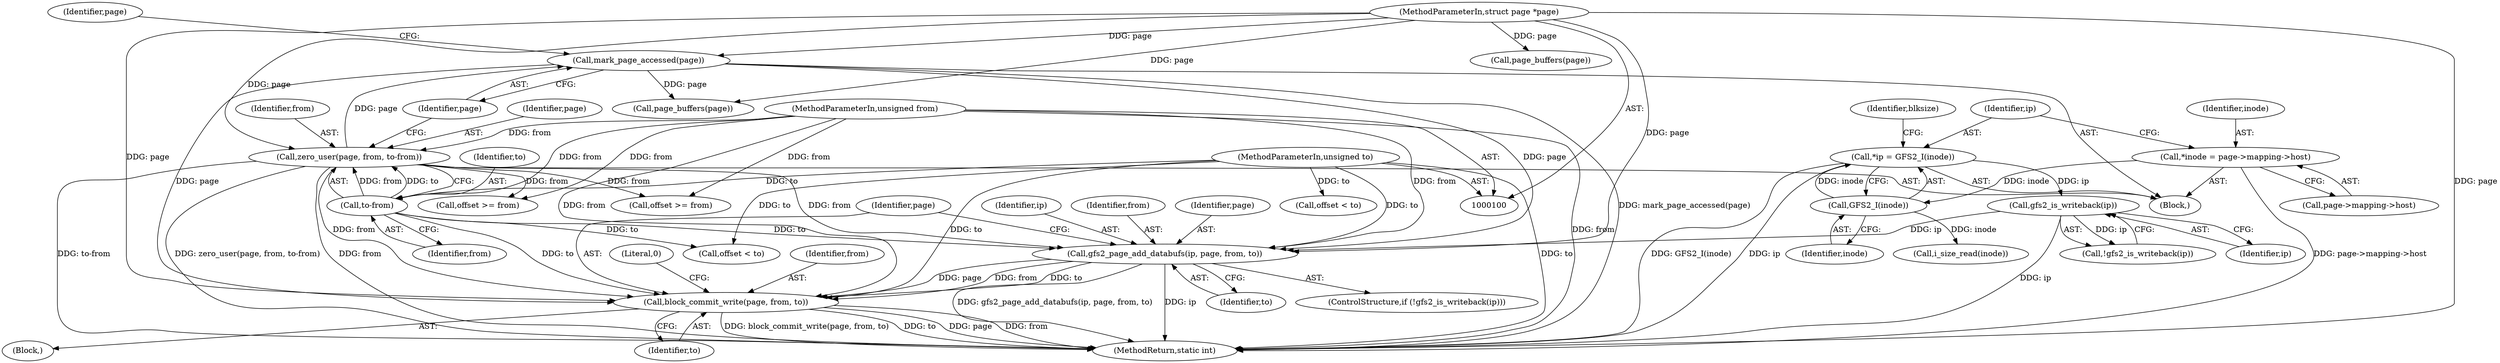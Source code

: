 digraph "1_linux_64dd153c83743af81f20924c6343652d731eeecb_0@API" {
"1000165" [label="(Call,block_commit_write(page, from, to))"];
"1000142" [label="(Call,mark_page_accessed(page))"];
"1000136" [label="(Call,zero_user(page, from, to-from))"];
"1000101" [label="(MethodParameterIn,struct page *page)"];
"1000139" [label="(Call,to-from)"];
"1000103" [label="(MethodParameterIn,unsigned to)"];
"1000102" [label="(MethodParameterIn,unsigned from)"];
"1000160" [label="(Call,gfs2_page_add_databufs(ip, page, from, to))"];
"1000158" [label="(Call,gfs2_is_writeback(ip))"];
"1000115" [label="(Call,*ip = GFS2_I(inode))"];
"1000117" [label="(Call,GFS2_I(inode))"];
"1000107" [label="(Call,*inode = page->mapping->host)"];
"1000165" [label="(Call,block_commit_write(page, from, to))"];
"1000140" [label="(Identifier,to)"];
"1000241" [label="(MethodReturn,static int)"];
"1000164" [label="(Identifier,to)"];
"1000139" [label="(Call,to-from)"];
"1000176" [label="(Call,page_buffers(page))"];
"1000116" [label="(Identifier,ip)"];
"1000179" [label="(Call,offset < to)"];
"1000170" [label="(Literal,0)"];
"1000166" [label="(Identifier,page)"];
"1000101" [label="(MethodParameterIn,struct page *page)"];
"1000148" [label="(Identifier,page)"];
"1000218" [label="(Call,offset >= from)"];
"1000118" [label="(Identifier,inode)"];
"1000160" [label="(Call,gfs2_page_add_databufs(ip, page, from, to))"];
"1000213" [label="(Call,offset < to)"];
"1000107" [label="(Call,*inode = page->mapping->host)"];
"1000108" [label="(Identifier,inode)"];
"1000158" [label="(Call,gfs2_is_writeback(ip))"];
"1000133" [label="(Call,i_size_read(inode))"];
"1000103" [label="(MethodParameterIn,unsigned to)"];
"1000109" [label="(Call,page->mapping->host)"];
"1000210" [label="(Call,page_buffers(page))"];
"1000136" [label="(Call,zero_user(page, from, to-from))"];
"1000138" [label="(Identifier,from)"];
"1000115" [label="(Call,*ip = GFS2_I(inode))"];
"1000137" [label="(Identifier,page)"];
"1000167" [label="(Identifier,from)"];
"1000162" [label="(Identifier,page)"];
"1000143" [label="(Identifier,page)"];
"1000142" [label="(Call,mark_page_accessed(page))"];
"1000155" [label="(Block,)"];
"1000102" [label="(MethodParameterIn,unsigned from)"];
"1000105" [label="(Block,)"];
"1000123" [label="(Identifier,blksize)"];
"1000161" [label="(Identifier,ip)"];
"1000157" [label="(Call,!gfs2_is_writeback(ip))"];
"1000156" [label="(ControlStructure,if (!gfs2_is_writeback(ip)))"];
"1000184" [label="(Call,offset >= from)"];
"1000168" [label="(Identifier,to)"];
"1000141" [label="(Identifier,from)"];
"1000159" [label="(Identifier,ip)"];
"1000117" [label="(Call,GFS2_I(inode))"];
"1000163" [label="(Identifier,from)"];
"1000165" -> "1000155"  [label="AST: "];
"1000165" -> "1000168"  [label="CFG: "];
"1000166" -> "1000165"  [label="AST: "];
"1000167" -> "1000165"  [label="AST: "];
"1000168" -> "1000165"  [label="AST: "];
"1000170" -> "1000165"  [label="CFG: "];
"1000165" -> "1000241"  [label="DDG: to"];
"1000165" -> "1000241"  [label="DDG: page"];
"1000165" -> "1000241"  [label="DDG: from"];
"1000165" -> "1000241"  [label="DDG: block_commit_write(page, from, to)"];
"1000142" -> "1000165"  [label="DDG: page"];
"1000160" -> "1000165"  [label="DDG: page"];
"1000160" -> "1000165"  [label="DDG: from"];
"1000160" -> "1000165"  [label="DDG: to"];
"1000101" -> "1000165"  [label="DDG: page"];
"1000136" -> "1000165"  [label="DDG: from"];
"1000102" -> "1000165"  [label="DDG: from"];
"1000139" -> "1000165"  [label="DDG: to"];
"1000103" -> "1000165"  [label="DDG: to"];
"1000142" -> "1000105"  [label="AST: "];
"1000142" -> "1000143"  [label="CFG: "];
"1000143" -> "1000142"  [label="AST: "];
"1000148" -> "1000142"  [label="CFG: "];
"1000142" -> "1000241"  [label="DDG: mark_page_accessed(page)"];
"1000136" -> "1000142"  [label="DDG: page"];
"1000101" -> "1000142"  [label="DDG: page"];
"1000142" -> "1000160"  [label="DDG: page"];
"1000142" -> "1000176"  [label="DDG: page"];
"1000136" -> "1000105"  [label="AST: "];
"1000136" -> "1000139"  [label="CFG: "];
"1000137" -> "1000136"  [label="AST: "];
"1000138" -> "1000136"  [label="AST: "];
"1000139" -> "1000136"  [label="AST: "];
"1000143" -> "1000136"  [label="CFG: "];
"1000136" -> "1000241"  [label="DDG: from"];
"1000136" -> "1000241"  [label="DDG: to-from"];
"1000136" -> "1000241"  [label="DDG: zero_user(page, from, to-from)"];
"1000101" -> "1000136"  [label="DDG: page"];
"1000139" -> "1000136"  [label="DDG: from"];
"1000139" -> "1000136"  [label="DDG: to"];
"1000102" -> "1000136"  [label="DDG: from"];
"1000136" -> "1000160"  [label="DDG: from"];
"1000136" -> "1000184"  [label="DDG: from"];
"1000136" -> "1000218"  [label="DDG: from"];
"1000101" -> "1000100"  [label="AST: "];
"1000101" -> "1000241"  [label="DDG: page"];
"1000101" -> "1000160"  [label="DDG: page"];
"1000101" -> "1000176"  [label="DDG: page"];
"1000101" -> "1000210"  [label="DDG: page"];
"1000139" -> "1000141"  [label="CFG: "];
"1000140" -> "1000139"  [label="AST: "];
"1000141" -> "1000139"  [label="AST: "];
"1000103" -> "1000139"  [label="DDG: to"];
"1000102" -> "1000139"  [label="DDG: from"];
"1000139" -> "1000160"  [label="DDG: to"];
"1000139" -> "1000179"  [label="DDG: to"];
"1000103" -> "1000100"  [label="AST: "];
"1000103" -> "1000241"  [label="DDG: to"];
"1000103" -> "1000160"  [label="DDG: to"];
"1000103" -> "1000179"  [label="DDG: to"];
"1000103" -> "1000213"  [label="DDG: to"];
"1000102" -> "1000100"  [label="AST: "];
"1000102" -> "1000241"  [label="DDG: from"];
"1000102" -> "1000160"  [label="DDG: from"];
"1000102" -> "1000184"  [label="DDG: from"];
"1000102" -> "1000218"  [label="DDG: from"];
"1000160" -> "1000156"  [label="AST: "];
"1000160" -> "1000164"  [label="CFG: "];
"1000161" -> "1000160"  [label="AST: "];
"1000162" -> "1000160"  [label="AST: "];
"1000163" -> "1000160"  [label="AST: "];
"1000164" -> "1000160"  [label="AST: "];
"1000166" -> "1000160"  [label="CFG: "];
"1000160" -> "1000241"  [label="DDG: gfs2_page_add_databufs(ip, page, from, to)"];
"1000160" -> "1000241"  [label="DDG: ip"];
"1000158" -> "1000160"  [label="DDG: ip"];
"1000158" -> "1000157"  [label="AST: "];
"1000158" -> "1000159"  [label="CFG: "];
"1000159" -> "1000158"  [label="AST: "];
"1000157" -> "1000158"  [label="CFG: "];
"1000158" -> "1000241"  [label="DDG: ip"];
"1000158" -> "1000157"  [label="DDG: ip"];
"1000115" -> "1000158"  [label="DDG: ip"];
"1000115" -> "1000105"  [label="AST: "];
"1000115" -> "1000117"  [label="CFG: "];
"1000116" -> "1000115"  [label="AST: "];
"1000117" -> "1000115"  [label="AST: "];
"1000123" -> "1000115"  [label="CFG: "];
"1000115" -> "1000241"  [label="DDG: GFS2_I(inode)"];
"1000115" -> "1000241"  [label="DDG: ip"];
"1000117" -> "1000115"  [label="DDG: inode"];
"1000117" -> "1000118"  [label="CFG: "];
"1000118" -> "1000117"  [label="AST: "];
"1000107" -> "1000117"  [label="DDG: inode"];
"1000117" -> "1000133"  [label="DDG: inode"];
"1000107" -> "1000105"  [label="AST: "];
"1000107" -> "1000109"  [label="CFG: "];
"1000108" -> "1000107"  [label="AST: "];
"1000109" -> "1000107"  [label="AST: "];
"1000116" -> "1000107"  [label="CFG: "];
"1000107" -> "1000241"  [label="DDG: page->mapping->host"];
}
